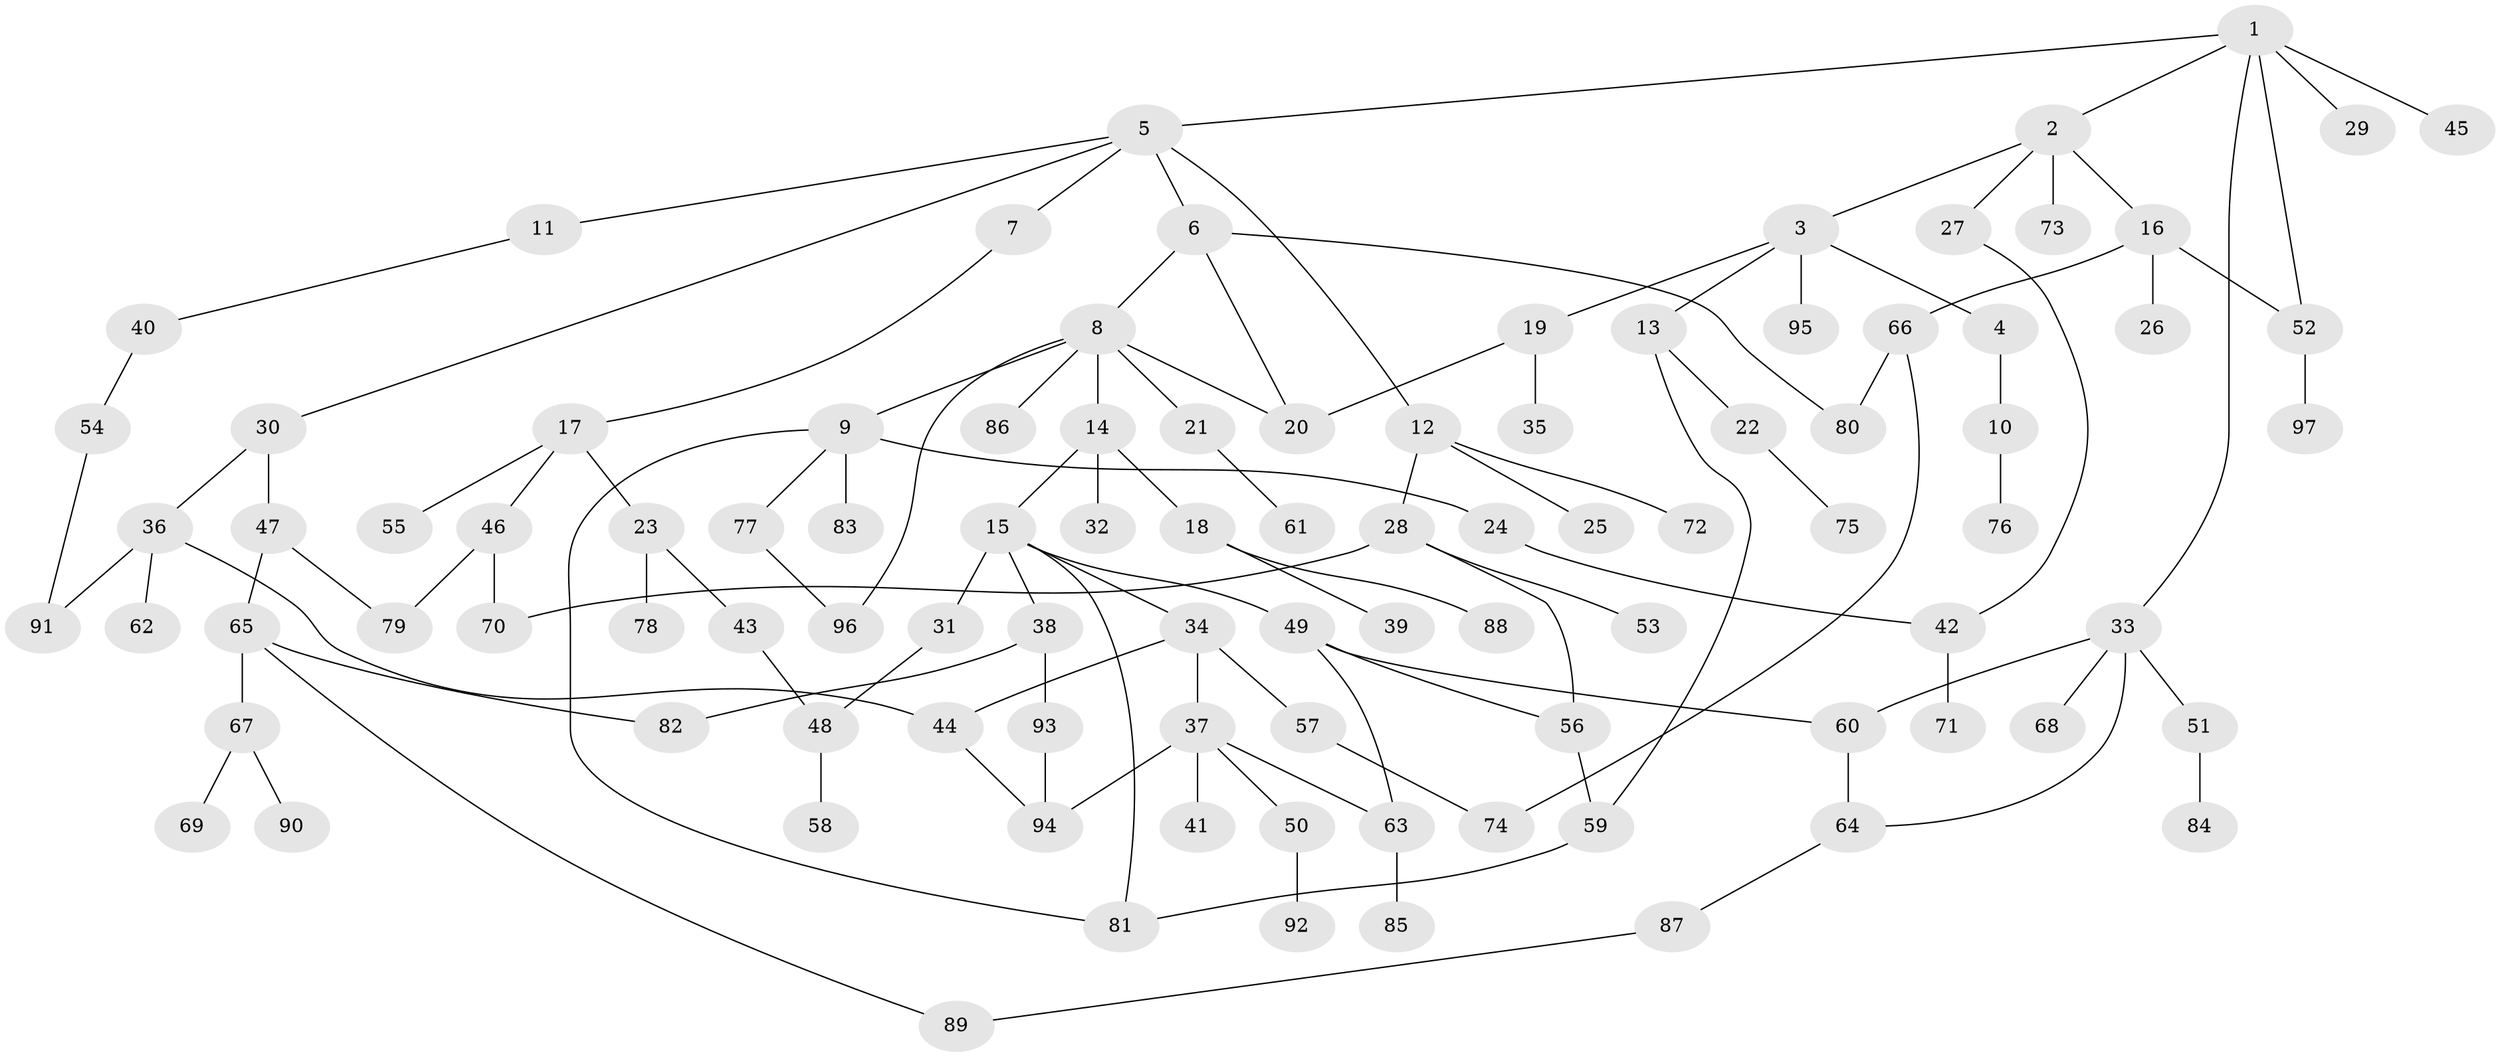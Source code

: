 // coarse degree distribution, {3: 0.13793103448275862, 1: 0.6206896551724138, 4: 0.10344827586206896, 2: 0.06896551724137931, 11: 0.06896551724137931}
// Generated by graph-tools (version 1.1) at 2025/46/03/04/25 21:46:11]
// undirected, 97 vertices, 119 edges
graph export_dot {
graph [start="1"]
  node [color=gray90,style=filled];
  1;
  2;
  3;
  4;
  5;
  6;
  7;
  8;
  9;
  10;
  11;
  12;
  13;
  14;
  15;
  16;
  17;
  18;
  19;
  20;
  21;
  22;
  23;
  24;
  25;
  26;
  27;
  28;
  29;
  30;
  31;
  32;
  33;
  34;
  35;
  36;
  37;
  38;
  39;
  40;
  41;
  42;
  43;
  44;
  45;
  46;
  47;
  48;
  49;
  50;
  51;
  52;
  53;
  54;
  55;
  56;
  57;
  58;
  59;
  60;
  61;
  62;
  63;
  64;
  65;
  66;
  67;
  68;
  69;
  70;
  71;
  72;
  73;
  74;
  75;
  76;
  77;
  78;
  79;
  80;
  81;
  82;
  83;
  84;
  85;
  86;
  87;
  88;
  89;
  90;
  91;
  92;
  93;
  94;
  95;
  96;
  97;
  1 -- 2;
  1 -- 5;
  1 -- 29;
  1 -- 33;
  1 -- 45;
  1 -- 52;
  2 -- 3;
  2 -- 16;
  2 -- 27;
  2 -- 73;
  3 -- 4;
  3 -- 13;
  3 -- 19;
  3 -- 95;
  4 -- 10;
  5 -- 6;
  5 -- 7;
  5 -- 11;
  5 -- 12;
  5 -- 30;
  6 -- 8;
  6 -- 80;
  6 -- 20;
  7 -- 17;
  8 -- 9;
  8 -- 14;
  8 -- 20;
  8 -- 21;
  8 -- 86;
  8 -- 96;
  9 -- 24;
  9 -- 77;
  9 -- 83;
  9 -- 81;
  10 -- 76;
  11 -- 40;
  12 -- 25;
  12 -- 28;
  12 -- 72;
  13 -- 22;
  13 -- 59;
  14 -- 15;
  14 -- 18;
  14 -- 32;
  15 -- 31;
  15 -- 34;
  15 -- 38;
  15 -- 49;
  15 -- 81;
  16 -- 26;
  16 -- 52;
  16 -- 66;
  17 -- 23;
  17 -- 46;
  17 -- 55;
  18 -- 39;
  18 -- 88;
  19 -- 35;
  19 -- 20;
  21 -- 61;
  22 -- 75;
  23 -- 43;
  23 -- 78;
  24 -- 42;
  27 -- 42;
  28 -- 53;
  28 -- 56;
  28 -- 70;
  30 -- 36;
  30 -- 47;
  31 -- 48;
  33 -- 51;
  33 -- 60;
  33 -- 64;
  33 -- 68;
  34 -- 37;
  34 -- 57;
  34 -- 44;
  36 -- 44;
  36 -- 62;
  36 -- 91;
  37 -- 41;
  37 -- 50;
  37 -- 94;
  37 -- 63;
  38 -- 82;
  38 -- 93;
  40 -- 54;
  42 -- 71;
  43 -- 48;
  44 -- 94;
  46 -- 70;
  46 -- 79;
  47 -- 65;
  47 -- 79;
  48 -- 58;
  49 -- 56;
  49 -- 63;
  49 -- 60;
  50 -- 92;
  51 -- 84;
  52 -- 97;
  54 -- 91;
  56 -- 59;
  57 -- 74;
  59 -- 81;
  60 -- 64;
  63 -- 85;
  64 -- 87;
  65 -- 67;
  65 -- 89;
  65 -- 82;
  66 -- 74;
  66 -- 80;
  67 -- 69;
  67 -- 90;
  77 -- 96;
  87 -- 89;
  93 -- 94;
}
